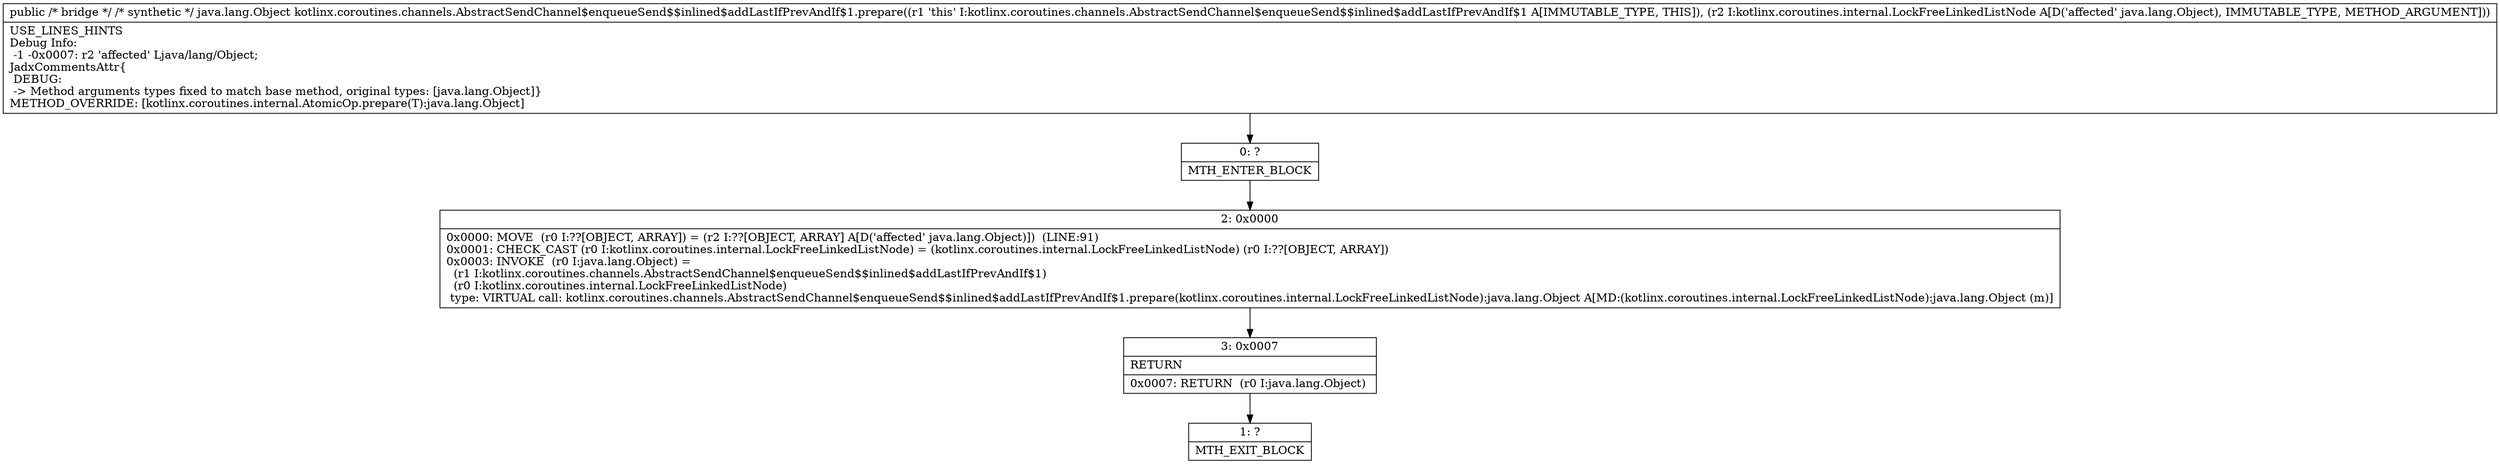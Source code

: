 digraph "CFG forkotlinx.coroutines.channels.AbstractSendChannel$enqueueSend$$inlined$addLastIfPrevAndIf$1.prepare(Ljava\/lang\/Object;)Ljava\/lang\/Object;" {
Node_0 [shape=record,label="{0\:\ ?|MTH_ENTER_BLOCK\l}"];
Node_2 [shape=record,label="{2\:\ 0x0000|0x0000: MOVE  (r0 I:??[OBJECT, ARRAY]) = (r2 I:??[OBJECT, ARRAY] A[D('affected' java.lang.Object)])  (LINE:91)\l0x0001: CHECK_CAST (r0 I:kotlinx.coroutines.internal.LockFreeLinkedListNode) = (kotlinx.coroutines.internal.LockFreeLinkedListNode) (r0 I:??[OBJECT, ARRAY]) \l0x0003: INVOKE  (r0 I:java.lang.Object) = \l  (r1 I:kotlinx.coroutines.channels.AbstractSendChannel$enqueueSend$$inlined$addLastIfPrevAndIf$1)\l  (r0 I:kotlinx.coroutines.internal.LockFreeLinkedListNode)\l type: VIRTUAL call: kotlinx.coroutines.channels.AbstractSendChannel$enqueueSend$$inlined$addLastIfPrevAndIf$1.prepare(kotlinx.coroutines.internal.LockFreeLinkedListNode):java.lang.Object A[MD:(kotlinx.coroutines.internal.LockFreeLinkedListNode):java.lang.Object (m)]\l}"];
Node_3 [shape=record,label="{3\:\ 0x0007|RETURN\l|0x0007: RETURN  (r0 I:java.lang.Object) \l}"];
Node_1 [shape=record,label="{1\:\ ?|MTH_EXIT_BLOCK\l}"];
MethodNode[shape=record,label="{public \/* bridge *\/ \/* synthetic *\/ java.lang.Object kotlinx.coroutines.channels.AbstractSendChannel$enqueueSend$$inlined$addLastIfPrevAndIf$1.prepare((r1 'this' I:kotlinx.coroutines.channels.AbstractSendChannel$enqueueSend$$inlined$addLastIfPrevAndIf$1 A[IMMUTABLE_TYPE, THIS]), (r2 I:kotlinx.coroutines.internal.LockFreeLinkedListNode A[D('affected' java.lang.Object), IMMUTABLE_TYPE, METHOD_ARGUMENT]))  | USE_LINES_HINTS\lDebug Info:\l  \-1 \-0x0007: r2 'affected' Ljava\/lang\/Object;\lJadxCommentsAttr\{\l DEBUG: \l \-\> Method arguments types fixed to match base method, original types: [java.lang.Object]\}\lMETHOD_OVERRIDE: [kotlinx.coroutines.internal.AtomicOp.prepare(T):java.lang.Object]\l}"];
MethodNode -> Node_0;Node_0 -> Node_2;
Node_2 -> Node_3;
Node_3 -> Node_1;
}

